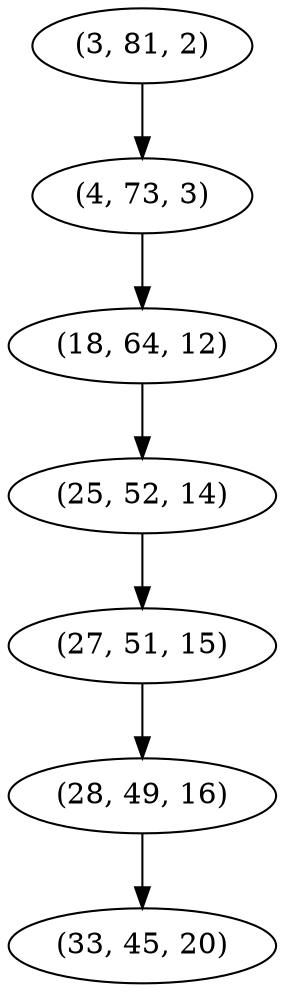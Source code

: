 digraph tree {
    "(3, 81, 2)";
    "(4, 73, 3)";
    "(18, 64, 12)";
    "(25, 52, 14)";
    "(27, 51, 15)";
    "(28, 49, 16)";
    "(33, 45, 20)";
    "(3, 81, 2)" -> "(4, 73, 3)";
    "(4, 73, 3)" -> "(18, 64, 12)";
    "(18, 64, 12)" -> "(25, 52, 14)";
    "(25, 52, 14)" -> "(27, 51, 15)";
    "(27, 51, 15)" -> "(28, 49, 16)";
    "(28, 49, 16)" -> "(33, 45, 20)";
}
